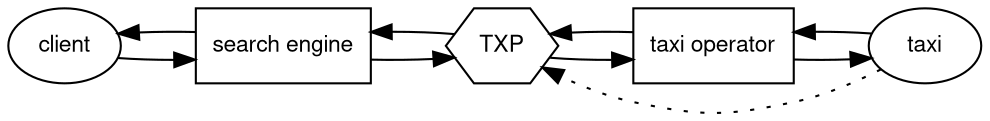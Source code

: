 digraph overview{
graph [rankdir=LR, fontname=Inconsolata, fontsize=10]; 
node [fontname="Helvetica,Arial,sans-serif",fontsize=11];
    "client" -> "search engine" -> TXP -> "taxi operator" -> "taxi";
    "taxi" -> "taxi operator" -> TXP -> "search engine" -> "client";
    "taxi" -> TXP  [style=dotted]

TXP [shape=hexagon]
"taxi operator"  [shape=box]
"search engine" [shape=box]

} 
